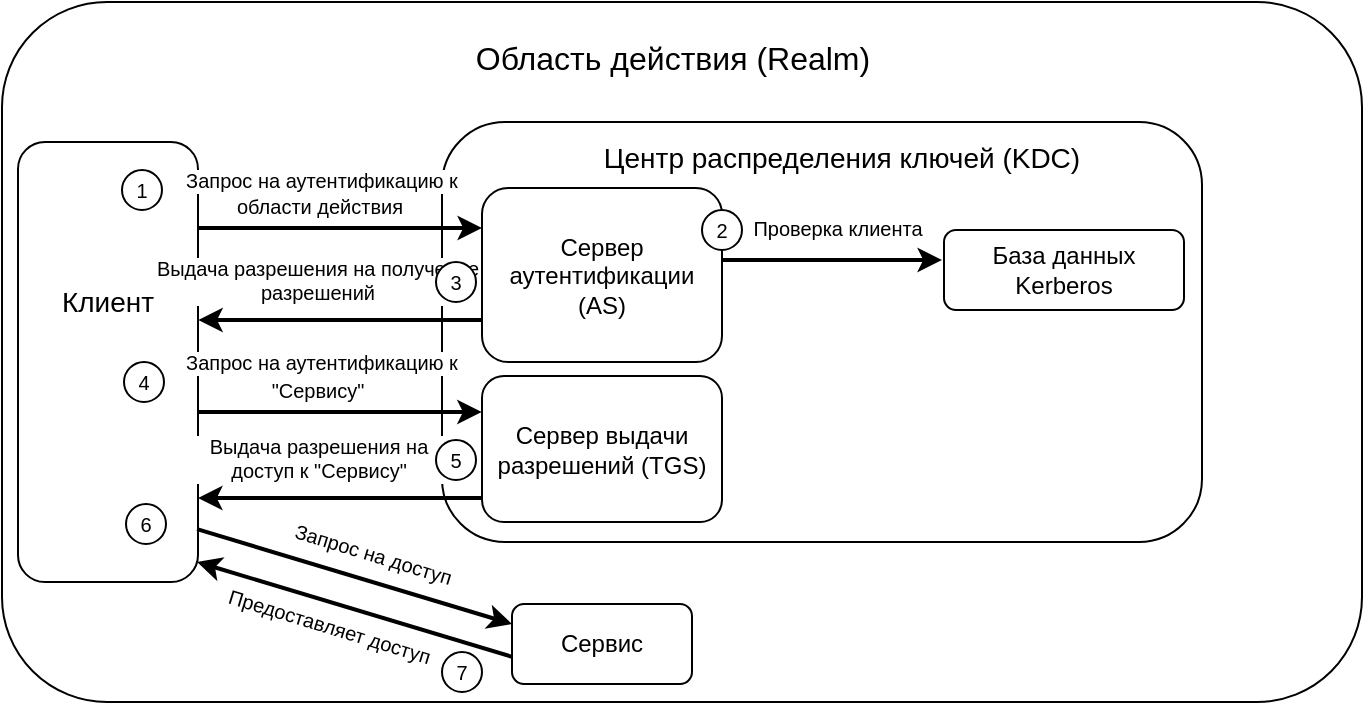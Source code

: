 <mxfile version="20.0.3" type="device"><diagram id="b_5lsmg1gz53mhFEBcnc" name="Page-1"><mxGraphModel dx="1016" dy="557" grid="1" gridSize="10" guides="1" tooltips="1" connect="1" arrows="1" fold="1" page="1" pageScale="1" pageWidth="850" pageHeight="1100" math="0" shadow="0"><root><mxCell id="0"/><mxCell id="1" parent="0"/><mxCell id="EirE9S183Ov0ShrKrp67-13" value="" style="rounded=1;whiteSpace=wrap;html=1;" vertex="1" parent="1"><mxGeometry x="50" y="80" width="680" height="350" as="geometry"/></mxCell><mxCell id="EirE9S183Ov0ShrKrp67-11" value="" style="rounded=1;whiteSpace=wrap;html=1;" vertex="1" parent="1"><mxGeometry x="270" y="140" width="380" height="210" as="geometry"/></mxCell><mxCell id="EirE9S183Ov0ShrKrp67-1" value="" style="rounded=1;whiteSpace=wrap;html=1;" vertex="1" parent="1"><mxGeometry x="58" y="150" width="90" height="220" as="geometry"/></mxCell><mxCell id="EirE9S183Ov0ShrKrp67-3" value="Сервис" style="rounded=1;whiteSpace=wrap;html=1;" vertex="1" parent="1"><mxGeometry x="305" y="381" width="90" height="40" as="geometry"/></mxCell><mxCell id="EirE9S183Ov0ShrKrp67-5" value="Сервер аутентификации (AS)" style="rounded=1;whiteSpace=wrap;html=1;" vertex="1" parent="1"><mxGeometry x="290" y="173" width="120" height="87" as="geometry"/></mxCell><mxCell id="EirE9S183Ov0ShrKrp67-8" value="Сервер выдачи разрешений (TGS)" style="rounded=1;whiteSpace=wrap;html=1;" vertex="1" parent="1"><mxGeometry x="290" y="267" width="120" height="73" as="geometry"/></mxCell><mxCell id="EirE9S183Ov0ShrKrp67-9" value="База данных Kerberos" style="rounded=1;whiteSpace=wrap;html=1;" vertex="1" parent="1"><mxGeometry x="521" y="194" width="120" height="40" as="geometry"/></mxCell><mxCell id="EirE9S183Ov0ShrKrp67-12" value="Центр распределения ключей (KDC)" style="text;html=1;strokeColor=none;fillColor=none;align=center;verticalAlign=middle;whiteSpace=wrap;rounded=0;fontSize=14;" vertex="1" parent="1"><mxGeometry x="340" y="143" width="260" height="30" as="geometry"/></mxCell><mxCell id="EirE9S183Ov0ShrKrp67-14" value="Область действия (Realm)" style="text;html=1;strokeColor=none;fillColor=none;align=center;verticalAlign=middle;whiteSpace=wrap;rounded=0;fontSize=16;" vertex="1" parent="1"><mxGeometry x="271" y="93" width="229" height="30" as="geometry"/></mxCell><mxCell id="EirE9S183Ov0ShrKrp67-17" value="Запрос на аутентификацию к" style="text;html=1;strokeColor=none;fillColor=none;align=center;verticalAlign=middle;whiteSpace=wrap;rounded=0;fontSize=10;labelBackgroundColor=default;" vertex="1" parent="1"><mxGeometry x="130" y="154" width="160" height="30" as="geometry"/></mxCell><mxCell id="EirE9S183Ov0ShrKrp67-18" value="области действия" style="text;html=1;strokeColor=none;fillColor=none;align=center;verticalAlign=middle;whiteSpace=wrap;rounded=0;labelBackgroundColor=default;fontSize=10;" vertex="1" parent="1"><mxGeometry x="153" y="167" width="112" height="30" as="geometry"/></mxCell><mxCell id="EirE9S183Ov0ShrKrp67-21" value="1" style="ellipse;whiteSpace=wrap;html=1;aspect=fixed;labelBackgroundColor=default;fontSize=10;" vertex="1" parent="1"><mxGeometry x="110" y="164" width="20" height="20" as="geometry"/></mxCell><mxCell id="EirE9S183Ov0ShrKrp67-24" value="Проверка клиента" style="text;html=1;strokeColor=none;fillColor=none;align=center;verticalAlign=middle;whiteSpace=wrap;rounded=0;labelBackgroundColor=default;fontSize=10;" vertex="1" parent="1"><mxGeometry x="412" y="178" width="112" height="30" as="geometry"/></mxCell><mxCell id="EirE9S183Ov0ShrKrp67-25" value="2" style="ellipse;whiteSpace=wrap;html=1;aspect=fixed;labelBackgroundColor=default;fontSize=10;" vertex="1" parent="1"><mxGeometry x="400" y="184" width="20" height="20" as="geometry"/></mxCell><mxCell id="EirE9S183Ov0ShrKrp67-29" value="" style="endArrow=classic;html=1;rounded=1;fontSize=10;fillColor=default;exitX=0.995;exitY=0.298;exitDx=0;exitDy=0;exitPerimeter=0;orthogonal=0;fixDash=0;strokeWidth=2;" edge="1" parent="1"><mxGeometry width="50" height="50" relative="1" as="geometry"><mxPoint x="148.14" y="193.0" as="sourcePoint"/><mxPoint x="290" y="193" as="targetPoint"/></mxGeometry></mxCell><mxCell id="EirE9S183Ov0ShrKrp67-30" value="" style="endArrow=classic;html=1;rounded=1;fontSize=10;fillColor=default;orthogonal=0;fixDash=0;strokeWidth=2;" edge="1" parent="1"><mxGeometry width="50" height="50" relative="1" as="geometry"><mxPoint x="410" y="209" as="sourcePoint"/><mxPoint x="520" y="209" as="targetPoint"/></mxGeometry></mxCell><mxCell id="EirE9S183Ov0ShrKrp67-31" value="" style="endArrow=classic;html=1;rounded=1;fontSize=10;fillColor=default;exitX=0.995;exitY=0.298;exitDx=0;exitDy=0;exitPerimeter=0;orthogonal=0;fixDash=0;strokeWidth=2;" edge="1" parent="1"><mxGeometry width="50" height="50" relative="1" as="geometry"><mxPoint x="290" y="239" as="sourcePoint"/><mxPoint x="148.14" y="239" as="targetPoint"/></mxGeometry></mxCell><mxCell id="EirE9S183Ov0ShrKrp67-33" value="Выдача разрешения на получение разрешений" style="text;html=1;strokeColor=none;fillColor=none;align=center;verticalAlign=middle;whiteSpace=wrap;rounded=0;labelBackgroundColor=default;fontSize=10;" vertex="1" parent="1"><mxGeometry x="126" y="204" width="164" height="30" as="geometry"/></mxCell><mxCell id="EirE9S183Ov0ShrKrp67-34" value="3" style="ellipse;whiteSpace=wrap;html=1;aspect=fixed;labelBackgroundColor=default;fontSize=10;" vertex="1" parent="1"><mxGeometry x="267" y="210" width="20" height="20" as="geometry"/></mxCell><mxCell id="EirE9S183Ov0ShrKrp67-35" value="" style="endArrow=classic;html=1;rounded=1;fontSize=10;fillColor=default;exitX=0.995;exitY=0.298;exitDx=0;exitDy=0;exitPerimeter=0;orthogonal=0;fixDash=0;strokeWidth=2;" edge="1" parent="1"><mxGeometry width="50" height="50" relative="1" as="geometry"><mxPoint x="148" y="285" as="sourcePoint"/><mxPoint x="289.86" y="285" as="targetPoint"/></mxGeometry></mxCell><mxCell id="EirE9S183Ov0ShrKrp67-36" value="Запрос на аутентификацию к" style="text;html=1;strokeColor=none;fillColor=none;align=center;verticalAlign=middle;whiteSpace=wrap;rounded=0;fontSize=10;labelBackgroundColor=default;" vertex="1" parent="1"><mxGeometry x="130" y="245" width="160" height="30" as="geometry"/></mxCell><mxCell id="EirE9S183Ov0ShrKrp67-38" value="&quot;Сервису&quot;" style="text;html=1;strokeColor=none;fillColor=none;align=center;verticalAlign=middle;whiteSpace=wrap;rounded=0;labelBackgroundColor=default;fontSize=10;" vertex="1" parent="1"><mxGeometry x="152" y="259" width="112" height="30" as="geometry"/></mxCell><mxCell id="EirE9S183Ov0ShrKrp67-39" value="4" style="ellipse;whiteSpace=wrap;html=1;aspect=fixed;labelBackgroundColor=default;fontSize=10;" vertex="1" parent="1"><mxGeometry x="111" y="260" width="20" height="20" as="geometry"/></mxCell><mxCell id="EirE9S183Ov0ShrKrp67-42" value="Выдача разрешения на доступ к &quot;Сервису&quot;" style="text;html=1;strokeColor=none;fillColor=none;align=center;verticalAlign=middle;whiteSpace=wrap;rounded=0;labelBackgroundColor=default;fontSize=10;" vertex="1" parent="1"><mxGeometry x="137" y="293" width="143" height="30" as="geometry"/></mxCell><mxCell id="EirE9S183Ov0ShrKrp67-41" value="5" style="ellipse;whiteSpace=wrap;html=1;aspect=fixed;labelBackgroundColor=default;fontSize=10;" vertex="1" parent="1"><mxGeometry x="267" y="299" width="20" height="20" as="geometry"/></mxCell><mxCell id="EirE9S183Ov0ShrKrp67-43" value="" style="endArrow=classic;html=1;rounded=1;fontSize=10;fillColor=default;exitX=0.995;exitY=0.298;exitDx=0;exitDy=0;exitPerimeter=0;orthogonal=0;fixDash=0;strokeWidth=2;" edge="1" parent="1"><mxGeometry width="50" height="50" relative="1" as="geometry"><mxPoint x="289.86" y="328" as="sourcePoint"/><mxPoint x="148" y="328" as="targetPoint"/></mxGeometry></mxCell><mxCell id="EirE9S183Ov0ShrKrp67-44" value="Клиент" style="text;html=1;strokeColor=none;fillColor=none;align=center;verticalAlign=middle;whiteSpace=wrap;rounded=0;labelBackgroundColor=default;fontSize=14;" vertex="1" parent="1"><mxGeometry x="73" y="215" width="60" height="30" as="geometry"/></mxCell><mxCell id="EirE9S183Ov0ShrKrp67-45" value="" style="endArrow=classic;html=1;rounded=1;fontSize=10;fillColor=default;orthogonal=0;fixDash=0;strokeWidth=2;entryX=0;entryY=0.25;entryDx=0;entryDy=0;exitX=0.995;exitY=0.88;exitDx=0;exitDy=0;exitPerimeter=0;" edge="1" parent="1" source="EirE9S183Ov0ShrKrp67-1" target="EirE9S183Ov0ShrKrp67-3"><mxGeometry width="50" height="50" relative="1" as="geometry"><mxPoint x="150" y="350" as="sourcePoint"/><mxPoint x="148.14" y="360" as="targetPoint"/></mxGeometry></mxCell><mxCell id="EirE9S183Ov0ShrKrp67-46" value="" style="endArrow=classic;html=1;rounded=1;fontSize=10;fillColor=default;orthogonal=0;fixDash=0;strokeWidth=2;entryX=0;entryY=0.25;entryDx=0;entryDy=0;exitX=0.995;exitY=0.88;exitDx=0;exitDy=0;exitPerimeter=0;" edge="1" parent="1"><mxGeometry width="50" height="50" relative="1" as="geometry"><mxPoint x="305" y="407.4" as="sourcePoint"/><mxPoint x="147.55" y="360.0" as="targetPoint"/></mxGeometry></mxCell><mxCell id="EirE9S183Ov0ShrKrp67-47" value="6" style="ellipse;whiteSpace=wrap;html=1;aspect=fixed;labelBackgroundColor=default;fontSize=10;" vertex="1" parent="1"><mxGeometry x="112" y="331" width="20" height="20" as="geometry"/></mxCell><mxCell id="EirE9S183Ov0ShrKrp67-48" value="Запрос на доступ" style="text;html=1;strokeColor=none;fillColor=none;align=center;verticalAlign=middle;whiteSpace=wrap;rounded=0;labelBackgroundColor=default;fontSize=10;rotation=17;" vertex="1" parent="1"><mxGeometry x="146.19" y="347.76" width="180" height="16" as="geometry"/></mxCell><mxCell id="EirE9S183Ov0ShrKrp67-49" value="7" style="ellipse;whiteSpace=wrap;html=1;aspect=fixed;labelBackgroundColor=default;fontSize=10;" vertex="1" parent="1"><mxGeometry x="270" y="405" width="20" height="20" as="geometry"/></mxCell><mxCell id="EirE9S183Ov0ShrKrp67-51" value="Предоставляет доступ" style="text;html=1;strokeColor=none;fillColor=none;align=center;verticalAlign=middle;whiteSpace=wrap;rounded=0;labelBackgroundColor=default;fontSize=10;rotation=17;" vertex="1" parent="1"><mxGeometry x="124" y="384" width="180" height="16" as="geometry"/></mxCell></root></mxGraphModel></diagram></mxfile>